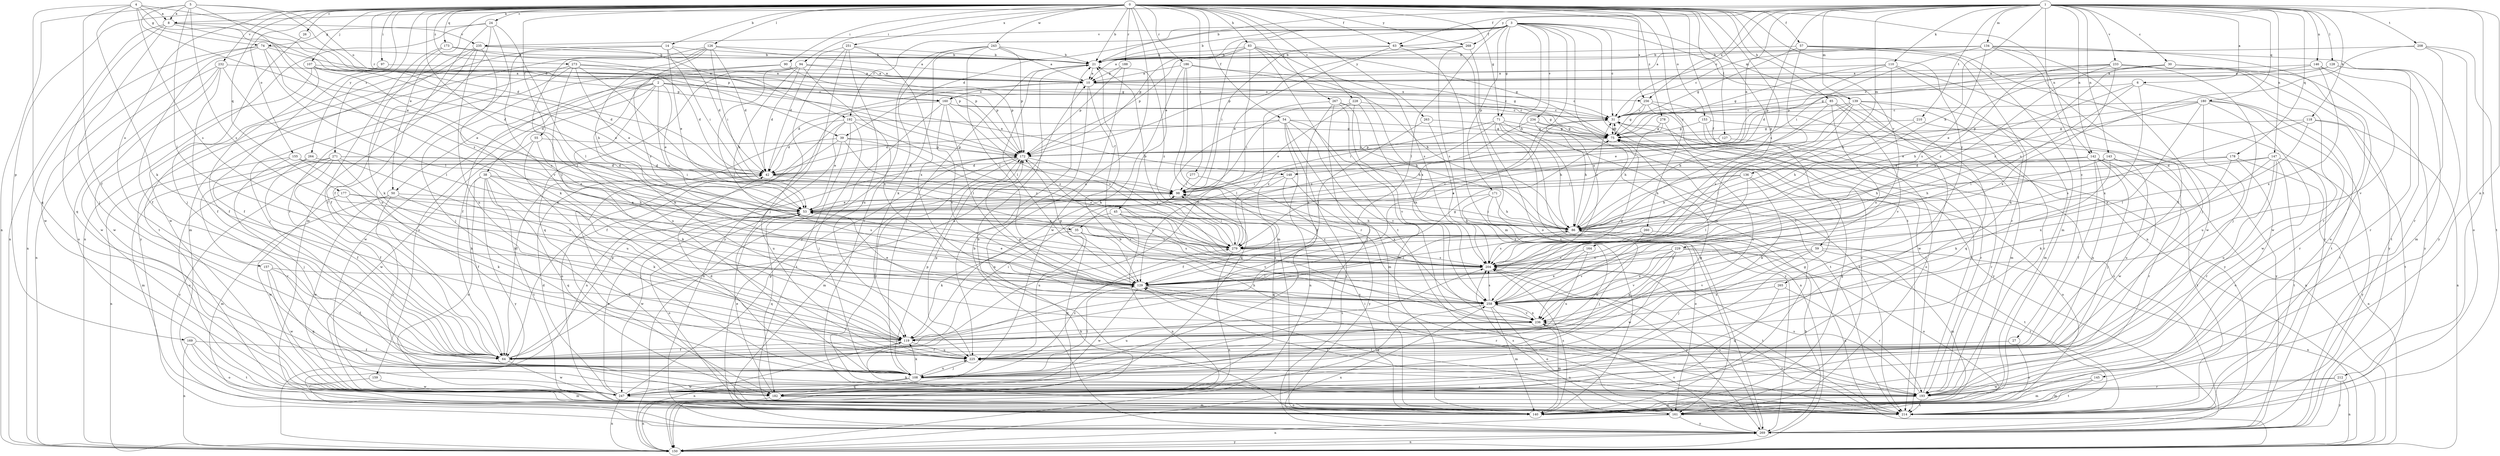 strict digraph  {
0;
1;
2;
3;
4;
5;
6;
8;
10;
14;
21;
24;
26;
27;
30;
31;
35;
38;
39;
42;
45;
50;
53;
54;
55;
57;
59;
63;
64;
71;
74;
75;
83;
85;
86;
90;
94;
97;
98;
107;
108;
110;
118;
119;
126;
127;
128;
129;
134;
136;
139;
140;
142;
143;
145;
146;
147;
148;
150;
153;
155;
157;
159;
160;
161;
164;
169;
171;
172;
173;
177;
178;
180;
182;
186;
188;
192;
193;
204;
208;
210;
212;
214;
225;
228;
229;
232;
233;
234;
235;
236;
243;
247;
251;
256;
258;
260;
263;
264;
265;
267;
268;
269;
271;
273;
277;
278;
279;
0 -> 14  [label=b];
0 -> 21  [label=b];
0 -> 24  [label=c];
0 -> 26  [label=c];
0 -> 35  [label=d];
0 -> 45  [label=e];
0 -> 50  [label=e];
0 -> 54  [label=f];
0 -> 55  [label=f];
0 -> 57  [label=f];
0 -> 59  [label=f];
0 -> 63  [label=f];
0 -> 71  [label=g];
0 -> 83  [label=h];
0 -> 85  [label=h];
0 -> 90  [label=i];
0 -> 94  [label=i];
0 -> 97  [label=i];
0 -> 107  [label=j];
0 -> 126  [label=l];
0 -> 127  [label=l];
0 -> 142  [label=n];
0 -> 153  [label=o];
0 -> 155  [label=o];
0 -> 157  [label=o];
0 -> 164  [label=p];
0 -> 169  [label=p];
0 -> 173  [label=q];
0 -> 177  [label=q];
0 -> 186  [label=r];
0 -> 188  [label=r];
0 -> 192  [label=r];
0 -> 204  [label=s];
0 -> 225  [label=u];
0 -> 228  [label=v];
0 -> 229  [label=v];
0 -> 232  [label=v];
0 -> 243  [label=w];
0 -> 251  [label=x];
0 -> 256  [label=x];
0 -> 260  [label=y];
0 -> 263  [label=y];
0 -> 264  [label=y];
0 -> 265  [label=y];
0 -> 267  [label=y];
0 -> 268  [label=y];
0 -> 271  [label=z];
0 -> 273  [label=z];
0 -> 277  [label=z];
0 -> 278  [label=z];
1 -> 6  [label=a];
1 -> 8  [label=a];
1 -> 21  [label=b];
1 -> 27  [label=c];
1 -> 30  [label=c];
1 -> 31  [label=c];
1 -> 35  [label=d];
1 -> 63  [label=f];
1 -> 86  [label=h];
1 -> 110  [label=k];
1 -> 118  [label=k];
1 -> 128  [label=l];
1 -> 134  [label=m];
1 -> 136  [label=m];
1 -> 139  [label=m];
1 -> 142  [label=n];
1 -> 143  [label=n];
1 -> 145  [label=n];
1 -> 146  [label=n];
1 -> 147  [label=n];
1 -> 148  [label=n];
1 -> 178  [label=q];
1 -> 180  [label=q];
1 -> 208  [label=t];
1 -> 210  [label=t];
1 -> 212  [label=t];
1 -> 233  [label=v];
1 -> 256  [label=x];
1 -> 268  [label=y];
2 -> 31  [label=c];
2 -> 38  [label=d];
2 -> 50  [label=e];
2 -> 53  [label=e];
2 -> 148  [label=n];
2 -> 159  [label=o];
2 -> 160  [label=o];
2 -> 225  [label=u];
2 -> 247  [label=w];
2 -> 256  [label=x];
2 -> 279  [label=z];
3 -> 21  [label=b];
3 -> 31  [label=c];
3 -> 39  [label=d];
3 -> 63  [label=f];
3 -> 71  [label=g];
3 -> 86  [label=h];
3 -> 98  [label=i];
3 -> 129  [label=l];
3 -> 139  [label=m];
3 -> 140  [label=m];
3 -> 150  [label=n];
3 -> 171  [label=p];
3 -> 172  [label=p];
3 -> 192  [label=r];
3 -> 214  [label=t];
3 -> 234  [label=v];
3 -> 235  [label=v];
3 -> 258  [label=x];
4 -> 8  [label=a];
4 -> 39  [label=d];
4 -> 42  [label=d];
4 -> 64  [label=f];
4 -> 74  [label=g];
4 -> 119  [label=k];
4 -> 182  [label=q];
4 -> 204  [label=s];
5 -> 8  [label=a];
5 -> 53  [label=e];
5 -> 129  [label=l];
5 -> 150  [label=n];
5 -> 160  [label=o];
5 -> 172  [label=p];
5 -> 204  [label=s];
5 -> 279  [label=z];
6 -> 86  [label=h];
6 -> 129  [label=l];
6 -> 160  [label=o];
6 -> 214  [label=t];
6 -> 258  [label=x];
8 -> 53  [label=e];
8 -> 108  [label=j];
8 -> 150  [label=n];
8 -> 172  [label=p];
8 -> 182  [label=q];
8 -> 235  [label=v];
10 -> 31  [label=c];
10 -> 42  [label=d];
10 -> 150  [label=n];
10 -> 160  [label=o];
10 -> 193  [label=r];
14 -> 21  [label=b];
14 -> 42  [label=d];
14 -> 53  [label=e];
14 -> 98  [label=i];
14 -> 214  [label=t];
14 -> 225  [label=u];
21 -> 10  [label=a];
21 -> 108  [label=j];
21 -> 129  [label=l];
21 -> 279  [label=z];
24 -> 64  [label=f];
24 -> 74  [label=g];
24 -> 129  [label=l];
24 -> 140  [label=m];
24 -> 150  [label=n];
24 -> 236  [label=v];
26 -> 108  [label=j];
27 -> 64  [label=f];
27 -> 161  [label=o];
30 -> 10  [label=a];
30 -> 31  [label=c];
30 -> 161  [label=o];
30 -> 269  [label=y];
30 -> 279  [label=z];
31 -> 75  [label=g];
31 -> 269  [label=y];
35 -> 119  [label=k];
35 -> 129  [label=l];
35 -> 182  [label=q];
35 -> 204  [label=s];
35 -> 279  [label=z];
38 -> 64  [label=f];
38 -> 86  [label=h];
38 -> 98  [label=i];
38 -> 108  [label=j];
38 -> 161  [label=o];
38 -> 182  [label=q];
38 -> 214  [label=t];
38 -> 269  [label=y];
39 -> 64  [label=f];
39 -> 161  [label=o];
39 -> 172  [label=p];
39 -> 204  [label=s];
39 -> 225  [label=u];
39 -> 279  [label=z];
42 -> 98  [label=i];
42 -> 204  [label=s];
45 -> 86  [label=h];
45 -> 150  [label=n];
45 -> 225  [label=u];
45 -> 236  [label=v];
45 -> 258  [label=x];
50 -> 53  [label=e];
50 -> 119  [label=k];
50 -> 140  [label=m];
50 -> 193  [label=r];
50 -> 247  [label=w];
53 -> 86  [label=h];
53 -> 98  [label=i];
53 -> 161  [label=o];
53 -> 182  [label=q];
53 -> 247  [label=w];
54 -> 42  [label=d];
54 -> 75  [label=g];
54 -> 86  [label=h];
54 -> 140  [label=m];
54 -> 150  [label=n];
54 -> 182  [label=q];
54 -> 236  [label=v];
54 -> 269  [label=y];
55 -> 119  [label=k];
55 -> 172  [label=p];
55 -> 225  [label=u];
55 -> 247  [label=w];
57 -> 21  [label=b];
57 -> 75  [label=g];
57 -> 140  [label=m];
57 -> 193  [label=r];
57 -> 269  [label=y];
57 -> 279  [label=z];
59 -> 108  [label=j];
59 -> 140  [label=m];
59 -> 150  [label=n];
59 -> 204  [label=s];
59 -> 236  [label=v];
63 -> 21  [label=b];
63 -> 53  [label=e];
63 -> 98  [label=i];
63 -> 140  [label=m];
63 -> 269  [label=y];
64 -> 10  [label=a];
64 -> 172  [label=p];
64 -> 204  [label=s];
64 -> 247  [label=w];
71 -> 75  [label=g];
71 -> 86  [label=h];
71 -> 98  [label=i];
71 -> 150  [label=n];
71 -> 214  [label=t];
71 -> 269  [label=y];
71 -> 279  [label=z];
74 -> 21  [label=b];
74 -> 64  [label=f];
74 -> 75  [label=g];
74 -> 129  [label=l];
74 -> 150  [label=n];
74 -> 247  [label=w];
74 -> 279  [label=z];
75 -> 31  [label=c];
75 -> 172  [label=p];
83 -> 10  [label=a];
83 -> 21  [label=b];
83 -> 64  [label=f];
83 -> 75  [label=g];
83 -> 172  [label=p];
83 -> 204  [label=s];
83 -> 214  [label=t];
83 -> 258  [label=x];
85 -> 31  [label=c];
85 -> 86  [label=h];
85 -> 140  [label=m];
85 -> 236  [label=v];
85 -> 258  [label=x];
86 -> 31  [label=c];
86 -> 98  [label=i];
86 -> 108  [label=j];
86 -> 150  [label=n];
86 -> 204  [label=s];
86 -> 279  [label=z];
90 -> 10  [label=a];
90 -> 108  [label=j];
90 -> 119  [label=k];
90 -> 172  [label=p];
94 -> 10  [label=a];
94 -> 42  [label=d];
94 -> 64  [label=f];
94 -> 86  [label=h];
94 -> 129  [label=l];
94 -> 172  [label=p];
94 -> 182  [label=q];
94 -> 258  [label=x];
97 -> 10  [label=a];
97 -> 64  [label=f];
98 -> 53  [label=e];
98 -> 182  [label=q];
107 -> 10  [label=a];
107 -> 42  [label=d];
107 -> 53  [label=e];
107 -> 64  [label=f];
107 -> 204  [label=s];
107 -> 247  [label=w];
108 -> 42  [label=d];
108 -> 75  [label=g];
108 -> 119  [label=k];
108 -> 129  [label=l];
108 -> 172  [label=p];
108 -> 182  [label=q];
108 -> 193  [label=r];
108 -> 225  [label=u];
108 -> 247  [label=w];
108 -> 279  [label=z];
110 -> 10  [label=a];
110 -> 75  [label=g];
110 -> 86  [label=h];
110 -> 119  [label=k];
110 -> 172  [label=p];
110 -> 247  [label=w];
118 -> 75  [label=g];
118 -> 129  [label=l];
118 -> 150  [label=n];
118 -> 204  [label=s];
118 -> 214  [label=t];
119 -> 64  [label=f];
119 -> 86  [label=h];
119 -> 98  [label=i];
119 -> 150  [label=n];
119 -> 225  [label=u];
126 -> 10  [label=a];
126 -> 21  [label=b];
126 -> 42  [label=d];
126 -> 86  [label=h];
126 -> 98  [label=i];
126 -> 129  [label=l];
126 -> 204  [label=s];
126 -> 269  [label=y];
127 -> 172  [label=p];
127 -> 193  [label=r];
128 -> 10  [label=a];
128 -> 75  [label=g];
128 -> 140  [label=m];
128 -> 193  [label=r];
129 -> 31  [label=c];
129 -> 53  [label=e];
129 -> 75  [label=g];
129 -> 172  [label=p];
129 -> 193  [label=r];
129 -> 247  [label=w];
129 -> 258  [label=x];
134 -> 10  [label=a];
134 -> 21  [label=b];
134 -> 31  [label=c];
134 -> 64  [label=f];
134 -> 98  [label=i];
134 -> 108  [label=j];
134 -> 193  [label=r];
134 -> 204  [label=s];
134 -> 269  [label=y];
136 -> 53  [label=e];
136 -> 86  [label=h];
136 -> 98  [label=i];
136 -> 119  [label=k];
136 -> 129  [label=l];
136 -> 161  [label=o];
139 -> 31  [label=c];
139 -> 53  [label=e];
139 -> 129  [label=l];
139 -> 140  [label=m];
139 -> 182  [label=q];
139 -> 193  [label=r];
139 -> 204  [label=s];
139 -> 247  [label=w];
140 -> 21  [label=b];
140 -> 75  [label=g];
140 -> 98  [label=i];
140 -> 204  [label=s];
142 -> 42  [label=d];
142 -> 64  [label=f];
142 -> 86  [label=h];
142 -> 108  [label=j];
142 -> 214  [label=t];
142 -> 225  [label=u];
142 -> 247  [label=w];
143 -> 42  [label=d];
143 -> 119  [label=k];
143 -> 129  [label=l];
143 -> 193  [label=r];
143 -> 225  [label=u];
145 -> 140  [label=m];
145 -> 214  [label=t];
145 -> 247  [label=w];
146 -> 10  [label=a];
146 -> 53  [label=e];
146 -> 214  [label=t];
146 -> 236  [label=v];
146 -> 258  [label=x];
147 -> 42  [label=d];
147 -> 86  [label=h];
147 -> 119  [label=k];
147 -> 193  [label=r];
147 -> 214  [label=t];
147 -> 225  [label=u];
147 -> 269  [label=y];
148 -> 64  [label=f];
148 -> 98  [label=i];
148 -> 108  [label=j];
148 -> 269  [label=y];
150 -> 258  [label=x];
150 -> 269  [label=y];
153 -> 75  [label=g];
153 -> 150  [label=n];
153 -> 161  [label=o];
153 -> 193  [label=r];
155 -> 42  [label=d];
155 -> 53  [label=e];
155 -> 108  [label=j];
155 -> 119  [label=k];
155 -> 150  [label=n];
157 -> 64  [label=f];
157 -> 129  [label=l];
157 -> 182  [label=q];
157 -> 247  [label=w];
159 -> 140  [label=m];
159 -> 247  [label=w];
160 -> 31  [label=c];
160 -> 64  [label=f];
160 -> 75  [label=g];
160 -> 129  [label=l];
160 -> 150  [label=n];
160 -> 204  [label=s];
160 -> 258  [label=x];
161 -> 129  [label=l];
161 -> 150  [label=n];
161 -> 204  [label=s];
161 -> 269  [label=y];
164 -> 204  [label=s];
164 -> 225  [label=u];
164 -> 258  [label=x];
169 -> 64  [label=f];
169 -> 150  [label=n];
169 -> 161  [label=o];
169 -> 214  [label=t];
171 -> 53  [label=e];
171 -> 86  [label=h];
171 -> 161  [label=o];
171 -> 247  [label=w];
172 -> 42  [label=d];
172 -> 140  [label=m];
172 -> 193  [label=r];
172 -> 258  [label=x];
172 -> 279  [label=z];
173 -> 21  [label=b];
173 -> 64  [label=f];
173 -> 119  [label=k];
173 -> 172  [label=p];
177 -> 53  [label=e];
177 -> 119  [label=k];
177 -> 204  [label=s];
177 -> 247  [label=w];
178 -> 42  [label=d];
178 -> 86  [label=h];
178 -> 150  [label=n];
178 -> 161  [label=o];
178 -> 258  [label=x];
180 -> 31  [label=c];
180 -> 53  [label=e];
180 -> 172  [label=p];
180 -> 193  [label=r];
180 -> 214  [label=t];
180 -> 225  [label=u];
180 -> 247  [label=w];
180 -> 258  [label=x];
182 -> 53  [label=e];
182 -> 75  [label=g];
182 -> 140  [label=m];
182 -> 150  [label=n];
186 -> 10  [label=a];
186 -> 75  [label=g];
186 -> 86  [label=h];
186 -> 119  [label=k];
186 -> 140  [label=m];
186 -> 193  [label=r];
188 -> 10  [label=a];
188 -> 172  [label=p];
188 -> 247  [label=w];
192 -> 42  [label=d];
192 -> 53  [label=e];
192 -> 75  [label=g];
192 -> 108  [label=j];
192 -> 150  [label=n];
192 -> 214  [label=t];
192 -> 279  [label=z];
193 -> 31  [label=c];
193 -> 140  [label=m];
193 -> 204  [label=s];
193 -> 214  [label=t];
193 -> 225  [label=u];
204 -> 129  [label=l];
204 -> 214  [label=t];
204 -> 269  [label=y];
208 -> 21  [label=b];
208 -> 161  [label=o];
208 -> 193  [label=r];
208 -> 204  [label=s];
208 -> 214  [label=t];
210 -> 75  [label=g];
210 -> 86  [label=h];
210 -> 269  [label=y];
212 -> 140  [label=m];
212 -> 150  [label=n];
212 -> 193  [label=r];
212 -> 269  [label=y];
214 -> 21  [label=b];
214 -> 42  [label=d];
214 -> 119  [label=k];
214 -> 129  [label=l];
214 -> 236  [label=v];
225 -> 108  [label=j];
225 -> 172  [label=p];
228 -> 31  [label=c];
228 -> 53  [label=e];
228 -> 98  [label=i];
228 -> 236  [label=v];
228 -> 258  [label=x];
229 -> 119  [label=k];
229 -> 161  [label=o];
229 -> 204  [label=s];
229 -> 214  [label=t];
229 -> 236  [label=v];
229 -> 247  [label=w];
229 -> 258  [label=x];
232 -> 10  [label=a];
232 -> 64  [label=f];
232 -> 129  [label=l];
232 -> 150  [label=n];
232 -> 161  [label=o];
232 -> 247  [label=w];
233 -> 10  [label=a];
233 -> 108  [label=j];
233 -> 172  [label=p];
233 -> 204  [label=s];
233 -> 247  [label=w];
233 -> 258  [label=x];
233 -> 269  [label=y];
233 -> 279  [label=z];
234 -> 75  [label=g];
234 -> 86  [label=h];
234 -> 214  [label=t];
234 -> 279  [label=z];
235 -> 21  [label=b];
235 -> 64  [label=f];
235 -> 119  [label=k];
235 -> 140  [label=m];
235 -> 172  [label=p];
235 -> 225  [label=u];
235 -> 247  [label=w];
236 -> 119  [label=k];
236 -> 140  [label=m];
236 -> 172  [label=p];
236 -> 225  [label=u];
236 -> 258  [label=x];
243 -> 10  [label=a];
243 -> 21  [label=b];
243 -> 119  [label=k];
243 -> 129  [label=l];
243 -> 172  [label=p];
243 -> 193  [label=r];
243 -> 269  [label=y];
247 -> 42  [label=d];
247 -> 53  [label=e];
247 -> 150  [label=n];
247 -> 161  [label=o];
247 -> 172  [label=p];
251 -> 21  [label=b];
251 -> 42  [label=d];
251 -> 108  [label=j];
251 -> 225  [label=u];
251 -> 258  [label=x];
251 -> 269  [label=y];
256 -> 31  [label=c];
256 -> 75  [label=g];
256 -> 161  [label=o];
256 -> 214  [label=t];
256 -> 269  [label=y];
258 -> 53  [label=e];
258 -> 75  [label=g];
258 -> 140  [label=m];
258 -> 161  [label=o];
258 -> 182  [label=q];
258 -> 204  [label=s];
258 -> 236  [label=v];
260 -> 129  [label=l];
260 -> 214  [label=t];
260 -> 236  [label=v];
260 -> 279  [label=z];
263 -> 75  [label=g];
263 -> 129  [label=l];
263 -> 204  [label=s];
264 -> 42  [label=d];
264 -> 64  [label=f];
264 -> 193  [label=r];
265 -> 182  [label=q];
265 -> 193  [label=r];
265 -> 258  [label=x];
267 -> 31  [label=c];
267 -> 64  [label=f];
267 -> 86  [label=h];
267 -> 108  [label=j];
267 -> 129  [label=l];
267 -> 140  [label=m];
268 -> 21  [label=b];
268 -> 161  [label=o];
268 -> 172  [label=p];
268 -> 204  [label=s];
269 -> 21  [label=b];
269 -> 31  [label=c];
269 -> 86  [label=h];
269 -> 150  [label=n];
269 -> 204  [label=s];
269 -> 236  [label=v];
271 -> 42  [label=d];
271 -> 64  [label=f];
271 -> 98  [label=i];
271 -> 119  [label=k];
271 -> 140  [label=m];
271 -> 161  [label=o];
271 -> 258  [label=x];
271 -> 269  [label=y];
273 -> 10  [label=a];
273 -> 42  [label=d];
273 -> 53  [label=e];
273 -> 64  [label=f];
273 -> 98  [label=i];
273 -> 108  [label=j];
273 -> 129  [label=l];
277 -> 98  [label=i];
277 -> 258  [label=x];
278 -> 75  [label=g];
278 -> 86  [label=h];
278 -> 225  [label=u];
279 -> 21  [label=b];
279 -> 31  [label=c];
279 -> 98  [label=i];
279 -> 150  [label=n];
279 -> 204  [label=s];
}
